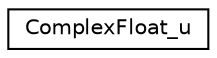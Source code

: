 digraph "Graphical Class Hierarchy"
{
 // INTERACTIVE_SVG=YES
  edge [fontname="Helvetica",fontsize="10",labelfontname="Helvetica",labelfontsize="10"];
  node [fontname="Helvetica",fontsize="10",shape=record];
  rankdir="LR";
  Node1 [label="ComplexFloat_u",height=0.2,width=0.4,color="black", fillcolor="white", style="filled",URL="$class_standard_interfaces__i_1_1_complex_float__u.html"];
}
